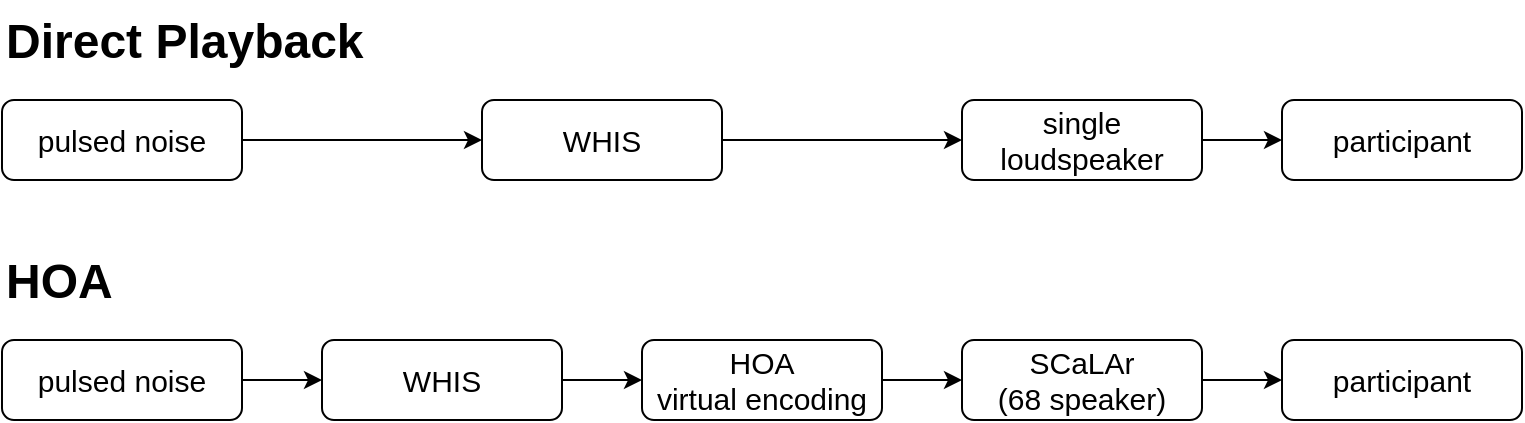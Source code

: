 <mxfile version="24.3.0" type="github">
  <diagram name="Seite-1" id="lBsKqySSM6oOxTu_qRCb">
    <mxGraphModel dx="1195" dy="628" grid="1" gridSize="10" guides="1" tooltips="1" connect="1" arrows="1" fold="1" page="1" pageScale="1" pageWidth="827" pageHeight="1169" math="0" shadow="0">
      <root>
        <mxCell id="0" />
        <mxCell id="1" parent="0" />
        <mxCell id="TdWRioPovqllGPAN-fCa-1" style="edgeStyle=orthogonalEdgeStyle;rounded=1;orthogonalLoop=1;jettySize=auto;html=1;exitX=1;exitY=0.5;exitDx=0;exitDy=0;entryX=0;entryY=0.5;entryDx=0;entryDy=0;labelBackgroundColor=none;fontColor=default;shadow=0;fontSize=15;" edge="1" parent="1" source="TdWRioPovqllGPAN-fCa-2" target="TdWRioPovqllGPAN-fCa-4">
          <mxGeometry relative="1" as="geometry" />
        </mxCell>
        <mxCell id="TdWRioPovqllGPAN-fCa-2" value="pulsed noise" style="rounded=1;whiteSpace=wrap;html=1;fontSize=15;glass=0;strokeWidth=1;shadow=0;labelBackgroundColor=none;" vertex="1" parent="1">
          <mxGeometry x="120" y="400" width="120" height="40" as="geometry" />
        </mxCell>
        <mxCell id="TdWRioPovqllGPAN-fCa-3" style="edgeStyle=orthogonalEdgeStyle;rounded=1;orthogonalLoop=1;jettySize=auto;html=1;exitX=1;exitY=0.5;exitDx=0;exitDy=0;entryX=0;entryY=0.5;entryDx=0;entryDy=0;labelBackgroundColor=none;fontColor=default;shadow=0;fontSize=15;" edge="1" parent="1" source="TdWRioPovqllGPAN-fCa-4" target="TdWRioPovqllGPAN-fCa-7">
          <mxGeometry relative="1" as="geometry" />
        </mxCell>
        <mxCell id="TdWRioPovqllGPAN-fCa-4" value="WHIS" style="rounded=1;whiteSpace=wrap;html=1;labelBackgroundColor=none;shadow=0;fontSize=15;" vertex="1" parent="1">
          <mxGeometry x="280" y="400" width="120" height="40" as="geometry" />
        </mxCell>
        <mxCell id="TdWRioPovqllGPAN-fCa-31" style="edgeStyle=orthogonalEdgeStyle;rounded=0;orthogonalLoop=1;jettySize=auto;html=1;exitX=1;exitY=0.5;exitDx=0;exitDy=0;entryX=0;entryY=0.5;entryDx=0;entryDy=0;" edge="1" parent="1" source="TdWRioPovqllGPAN-fCa-7" target="TdWRioPovqllGPAN-fCa-17">
          <mxGeometry relative="1" as="geometry" />
        </mxCell>
        <mxCell id="TdWRioPovqllGPAN-fCa-7" value="&lt;div&gt;HOA&lt;/div&gt;&lt;div&gt;virtual encoding&lt;br&gt;&lt;/div&gt;" style="rounded=1;whiteSpace=wrap;html=1;labelBackgroundColor=none;shadow=0;fontSize=15;" vertex="1" parent="1">
          <mxGeometry x="440" y="400" width="120" height="40" as="geometry" />
        </mxCell>
        <mxCell id="TdWRioPovqllGPAN-fCa-29" style="edgeStyle=orthogonalEdgeStyle;rounded=0;orthogonalLoop=1;jettySize=auto;html=1;exitX=1;exitY=0.5;exitDx=0;exitDy=0;entryX=0;entryY=0.5;entryDx=0;entryDy=0;" edge="1" parent="1" source="TdWRioPovqllGPAN-fCa-12" target="TdWRioPovqllGPAN-fCa-22">
          <mxGeometry relative="1" as="geometry" />
        </mxCell>
        <mxCell id="TdWRioPovqllGPAN-fCa-12" value="WHIS" style="rounded=1;whiteSpace=wrap;html=1;labelBackgroundColor=none;shadow=0;fontSize=15;" vertex="1" parent="1">
          <mxGeometry x="360" y="280" width="120" height="40" as="geometry" />
        </mxCell>
        <mxCell id="TdWRioPovqllGPAN-fCa-32" style="edgeStyle=orthogonalEdgeStyle;rounded=0;orthogonalLoop=1;jettySize=auto;html=1;exitX=1;exitY=0.5;exitDx=0;exitDy=0;entryX=0;entryY=0.5;entryDx=0;entryDy=0;" edge="1" parent="1" source="TdWRioPovqllGPAN-fCa-17" target="TdWRioPovqllGPAN-fCa-23">
          <mxGeometry relative="1" as="geometry" />
        </mxCell>
        <mxCell id="TdWRioPovqllGPAN-fCa-17" value="&lt;div&gt;SCaLAr&lt;/div&gt;&lt;div&gt;(68 speaker)&lt;/div&gt;" style="rounded=1;whiteSpace=wrap;html=1;labelBackgroundColor=none;shadow=0;fontSize=15;" vertex="1" parent="1">
          <mxGeometry x="600" y="400" width="120" height="40" as="geometry" />
        </mxCell>
        <mxCell id="TdWRioPovqllGPAN-fCa-28" style="edgeStyle=orthogonalEdgeStyle;rounded=0;orthogonalLoop=1;jettySize=auto;html=1;exitX=1;exitY=0.5;exitDx=0;exitDy=0;entryX=0;entryY=0.5;entryDx=0;entryDy=0;" edge="1" parent="1" source="TdWRioPovqllGPAN-fCa-19" target="TdWRioPovqllGPAN-fCa-12">
          <mxGeometry relative="1" as="geometry" />
        </mxCell>
        <mxCell id="TdWRioPovqllGPAN-fCa-19" value="pulsed noise" style="rounded=1;whiteSpace=wrap;html=1;fontSize=15;glass=0;strokeWidth=1;shadow=0;labelBackgroundColor=none;" vertex="1" parent="1">
          <mxGeometry x="120" y="280" width="120" height="40" as="geometry" />
        </mxCell>
        <mxCell id="TdWRioPovqllGPAN-fCa-30" style="edgeStyle=orthogonalEdgeStyle;rounded=0;orthogonalLoop=1;jettySize=auto;html=1;exitX=1;exitY=0.5;exitDx=0;exitDy=0;entryX=0;entryY=0.5;entryDx=0;entryDy=0;" edge="1" parent="1" source="TdWRioPovqllGPAN-fCa-22" target="TdWRioPovqllGPAN-fCa-24">
          <mxGeometry relative="1" as="geometry" />
        </mxCell>
        <mxCell id="TdWRioPovqllGPAN-fCa-22" value="&lt;div&gt;single&lt;/div&gt;&lt;div&gt;loudspeaker&lt;/div&gt;" style="rounded=1;whiteSpace=wrap;html=1;labelBackgroundColor=none;shadow=0;fontSize=15;" vertex="1" parent="1">
          <mxGeometry x="600" y="280" width="120" height="40" as="geometry" />
        </mxCell>
        <mxCell id="TdWRioPovqllGPAN-fCa-23" value="participant" style="rounded=1;whiteSpace=wrap;html=1;labelBackgroundColor=none;shadow=0;fontSize=15;" vertex="1" parent="1">
          <mxGeometry x="760" y="400" width="120" height="40" as="geometry" />
        </mxCell>
        <mxCell id="TdWRioPovqllGPAN-fCa-24" value="participant" style="rounded=1;whiteSpace=wrap;html=1;labelBackgroundColor=none;shadow=0;fontSize=15;" vertex="1" parent="1">
          <mxGeometry x="760" y="280" width="120" height="40" as="geometry" />
        </mxCell>
        <mxCell id="TdWRioPovqllGPAN-fCa-25" value="&lt;h1 style=&quot;margin-top: 0px;&quot;&gt;Direct Playback&lt;/h1&gt;" style="text;html=1;whiteSpace=wrap;overflow=hidden;rounded=0;" vertex="1" parent="1">
          <mxGeometry x="120" y="230" width="190" height="40" as="geometry" />
        </mxCell>
        <mxCell id="TdWRioPovqllGPAN-fCa-26" value="&lt;h1 style=&quot;margin-top: 0px;&quot;&gt;HOA&lt;br&gt;&lt;/h1&gt;" style="text;html=1;whiteSpace=wrap;overflow=hidden;rounded=0;" vertex="1" parent="1">
          <mxGeometry x="120" y="350" width="120" height="40" as="geometry" />
        </mxCell>
      </root>
    </mxGraphModel>
  </diagram>
</mxfile>
